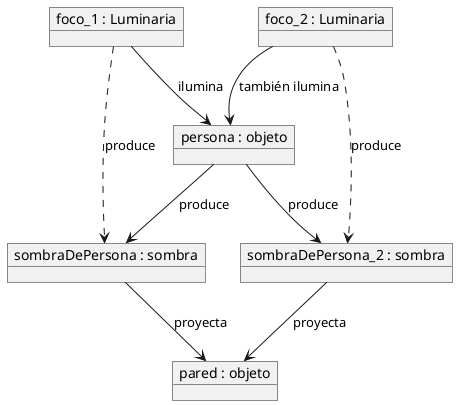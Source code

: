 @startuml
object "foco_1 : Luminaria" as F1
object "foco_2 : Luminaria" as F2
object "persona : objeto" as P
object "sombraDePersona : sombra" as S1
object "sombraDePersona_2 : sombra" as S2
object "pared : objeto" as W

F1 --> P : "ilumina"
F2 --> P : "también ilumina"
F1 ..> S1 : "produce"  
F2 ..> S2 : "produce"
P --> S1 : "produce"
P --> S2 : "produce"
S1 --> W : "proyecta"
S2 --> W : "proyecta"
@enduml

